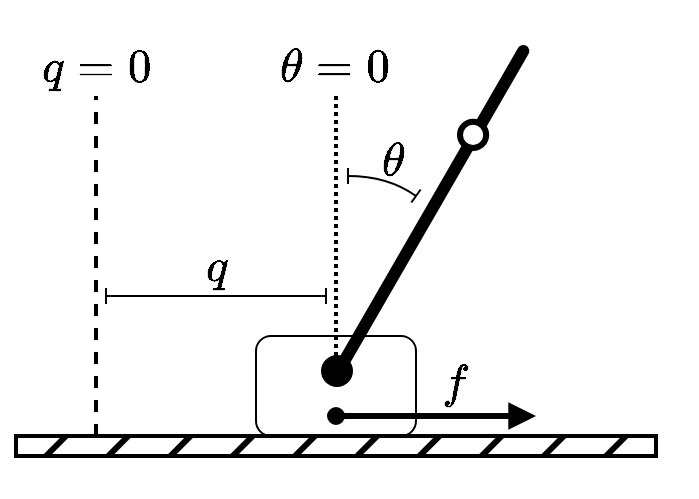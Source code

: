<mxfile version="22.0.3" type="device">
  <diagram id="PKXgxyNqT-ygMeF7_D2m" name="Pagina-1">
    <mxGraphModel dx="1194" dy="877" grid="1" gridSize="10" guides="1" tooltips="1" connect="1" arrows="1" fold="1" page="1" pageScale="1" pageWidth="827" pageHeight="1169" math="1" shadow="0">
      <root>
        <mxCell id="0" />
        <mxCell id="1" parent="0" />
        <mxCell id="tvDW6sSbtFFNZOPrIpdS-1" value="" style="rounded=0;whiteSpace=wrap;html=1;strokeColor=none;" vertex="1" parent="1">
          <mxGeometry x="112.38" y="182.92" width="347.62" height="247.08" as="geometry" />
        </mxCell>
        <mxCell id="3qhbwhjmdzM9JfU7vgDt-1" value="" style="rounded=1;whiteSpace=wrap;html=1;strokeColor=#000000;" parent="1" vertex="1">
          <mxGeometry x="240" y="350" width="80" height="50" as="geometry" />
        </mxCell>
        <mxCell id="3qhbwhjmdzM9JfU7vgDt-2" value="" style="rounded=0;whiteSpace=wrap;html=1;fillStyle=hatch;fillColor=#000000;strokeWidth=2;" parent="1" vertex="1">
          <mxGeometry x="120" y="400" width="320" height="10" as="geometry" />
        </mxCell>
        <mxCell id="3qhbwhjmdzM9JfU7vgDt-8" value="$$\theta$$" style="text;html=1;strokeColor=none;fillColor=none;align=center;verticalAlign=middle;whiteSpace=wrap;rounded=0;fillStyle=auto;strokeWidth=1;fontSize=20;" parent="1" vertex="1">
          <mxGeometry x="279" y="247" width="60" height="30" as="geometry" />
        </mxCell>
        <mxCell id="3qhbwhjmdzM9JfU7vgDt-10" value="" style="endArrow=baseDash;html=1;rounded=0;strokeWidth=1;fontSize=20;sourcePerimeterSpacing=2;curved=1;startArrow=baseDash;startFill=0;endFill=0;" parent="1" edge="1">
          <mxGeometry width="50" height="50" relative="1" as="geometry">
            <mxPoint x="286" y="270" as="sourcePoint" />
            <mxPoint x="320" y="280" as="targetPoint" />
            <Array as="points">
              <mxPoint x="306" y="270" />
            </Array>
          </mxGeometry>
        </mxCell>
        <mxCell id="N75XSlWMp56Blasehade-1" value="" style="ellipse;whiteSpace=wrap;html=1;aspect=fixed;fillColor=#000000;" parent="1" vertex="1">
          <mxGeometry x="273" y="360" width="15" height="15" as="geometry" />
        </mxCell>
        <mxCell id="N75XSlWMp56Blasehade-3" value="" style="rounded=1;whiteSpace=wrap;html=1;fillColor=#000000;arcSize=50;rotation=-60;strokeWidth=0;" parent="1" vertex="1">
          <mxGeometry x="232.38" y="283.92" width="190" height="6" as="geometry" />
        </mxCell>
        <mxCell id="N75XSlWMp56Blasehade-4" value="" style="endArrow=block;html=1;rounded=0;startArrow=oval;startFill=1;strokeWidth=3;endFill=1;" parent="1" edge="1">
          <mxGeometry width="50" height="50" relative="1" as="geometry">
            <mxPoint x="280" y="390" as="sourcePoint" />
            <mxPoint x="380" y="390" as="targetPoint" />
          </mxGeometry>
        </mxCell>
        <mxCell id="N75XSlWMp56Blasehade-6" value="&lt;font&gt;$$q$$&lt;/font&gt;" style="text;html=1;strokeColor=none;fillColor=none;align=center;verticalAlign=middle;whiteSpace=wrap;rounded=0;fillStyle=auto;strokeWidth=1;fontSize=20;fontColor=#000000;" parent="1" vertex="1">
          <mxGeometry x="190" y="300" width="60" height="30" as="geometry" />
        </mxCell>
        <mxCell id="N75XSlWMp56Blasehade-7" value="" style="endArrow=none;dashed=1;html=1;strokeWidth=2;rounded=0;" parent="1" edge="1">
          <mxGeometry width="50" height="50" relative="1" as="geometry">
            <mxPoint x="160" y="400" as="sourcePoint" />
            <mxPoint x="160" y="230" as="targetPoint" />
          </mxGeometry>
        </mxCell>
        <mxCell id="N75XSlWMp56Blasehade-8" value="&lt;font&gt;$$q=0$$&lt;/font&gt;" style="text;html=1;strokeColor=none;fillColor=none;align=center;verticalAlign=middle;whiteSpace=wrap;rounded=0;fillStyle=auto;strokeWidth=1;fontSize=20;fontColor=#000000;" parent="1" vertex="1">
          <mxGeometry x="130" y="200" width="60" height="30" as="geometry" />
        </mxCell>
        <mxCell id="N75XSlWMp56Blasehade-9" value="&lt;font&gt;$$\theta=0$$&lt;/font&gt;" style="text;html=1;strokeColor=none;fillColor=none;align=center;verticalAlign=middle;whiteSpace=wrap;rounded=0;fillStyle=auto;strokeWidth=1;fontSize=20;fontColor=#000000;" parent="1" vertex="1">
          <mxGeometry x="250" y="200" width="60" height="30" as="geometry" />
        </mxCell>
        <mxCell id="N75XSlWMp56Blasehade-10" value="" style="endArrow=baseDash;html=1;rounded=0;endFill=0;startArrow=baseDash;startFill=0;" parent="1" edge="1">
          <mxGeometry width="50" height="50" relative="1" as="geometry">
            <mxPoint x="165" y="330" as="sourcePoint" />
            <mxPoint x="275" y="330" as="targetPoint" />
          </mxGeometry>
        </mxCell>
        <mxCell id="N75XSlWMp56Blasehade-13" value="&lt;font&gt;$$f$$&lt;/font&gt;" style="text;html=1;strokeColor=none;fillColor=none;align=center;verticalAlign=middle;whiteSpace=wrap;rounded=0;fillStyle=auto;strokeWidth=1;fontSize=20;fontColor=#000000;" parent="1" vertex="1">
          <mxGeometry x="310" y="358" width="60" height="30" as="geometry" />
        </mxCell>
        <mxCell id="N75XSlWMp56Blasehade-16" value="" style="group" parent="1" vertex="1" connectable="0">
          <mxGeometry x="342" y="242.92" width="13.08" height="13.08" as="geometry" />
        </mxCell>
        <mxCell id="N75XSlWMp56Blasehade-14" value="" style="ellipse;whiteSpace=wrap;html=1;aspect=fixed;strokeWidth=3;" parent="N75XSlWMp56Blasehade-16" vertex="1">
          <mxGeometry width="13.08" height="13.08" as="geometry" />
        </mxCell>
        <mxCell id="N75XSlWMp56Blasehade-11" value="" style="shape=image;verticalLabelPosition=bottom;labelBackgroundColor=default;verticalAlign=top;aspect=fixed;imageAspect=0;image=https://upload.wikimedia.org/wikipedia/commons/thumb/0/0b/Secchi_disk_pattern.svg/1920px-Secchi_disk_pattern.svg.png;" parent="N75XSlWMp56Blasehade-16" vertex="1">
          <mxGeometry x="0.654" y="0.654" width="11.772" height="11.772" as="geometry" />
        </mxCell>
        <mxCell id="3qhbwhjmdzM9JfU7vgDt-3" value="" style="endArrow=none;dashed=1;html=1;strokeWidth=2;rounded=0;dashPattern=1 1;" parent="1" edge="1">
          <mxGeometry width="50" height="50" relative="1" as="geometry">
            <mxPoint x="280" y="368" as="sourcePoint" />
            <mxPoint x="280" y="230" as="targetPoint" />
          </mxGeometry>
        </mxCell>
      </root>
    </mxGraphModel>
  </diagram>
</mxfile>
